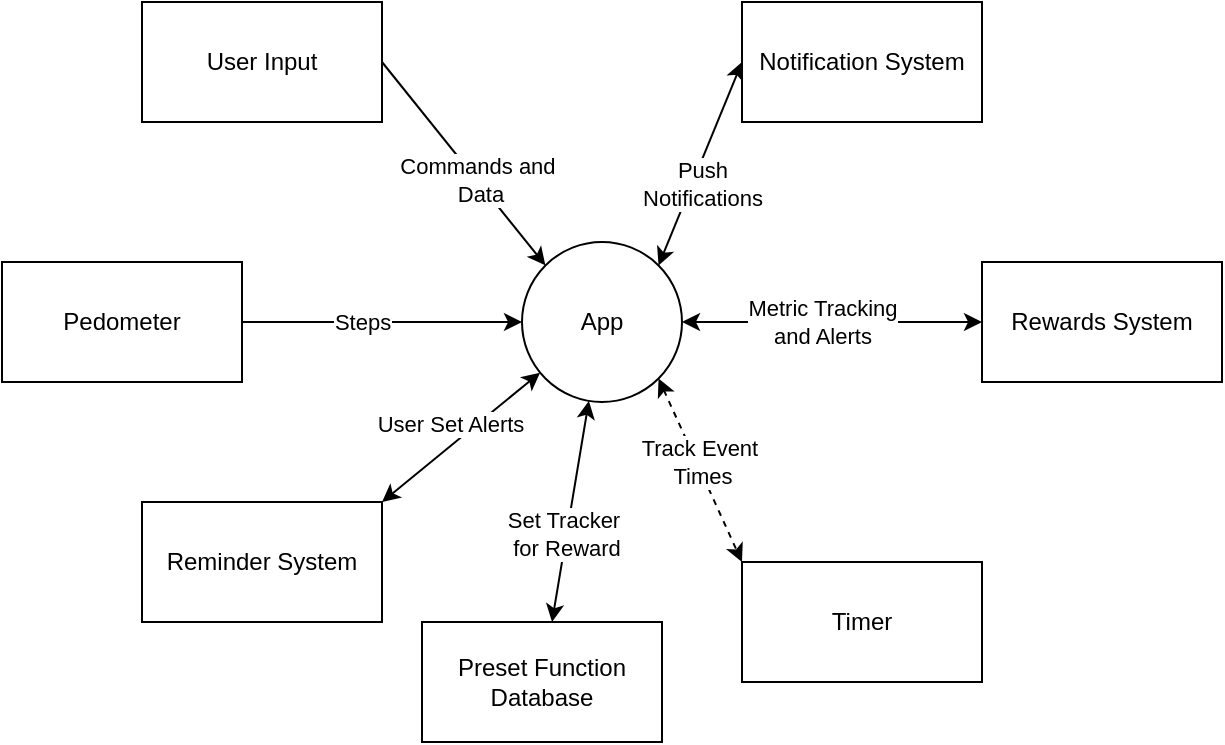 <mxfile version="20.4.0" type="device"><diagram id="74UZ-wtacq0IRgPx1WyE" name="Page-1"><mxGraphModel dx="1152" dy="634" grid="1" gridSize="10" guides="1" tooltips="1" connect="1" arrows="1" fold="1" page="1" pageScale="1" pageWidth="850" pageHeight="1100" math="0" shadow="0"><root><mxCell id="0"/><mxCell id="1" parent="0"/><mxCell id="CfLdou75Ug8f5V-_hfQt-14" style="edgeStyle=none;rounded=0;orthogonalLoop=1;jettySize=auto;html=1;exitX=1;exitY=0.5;exitDx=0;exitDy=0;entryX=0;entryY=0.5;entryDx=0;entryDy=0;startArrow=classic;startFill=1;" parent="1" source="CfLdou75Ug8f5V-_hfQt-1" target="CfLdou75Ug8f5V-_hfQt-4" edge="1"><mxGeometry relative="1" as="geometry"/></mxCell><mxCell id="CfLdou75Ug8f5V-_hfQt-20" value="Metric Tracking&lt;br&gt;and Alerts" style="edgeLabel;html=1;align=center;verticalAlign=middle;resizable=0;points=[];" parent="CfLdou75Ug8f5V-_hfQt-14" vertex="1" connectable="0"><mxGeometry x="0.701" y="-1" relative="1" as="geometry"><mxPoint x="-58" y="-1" as="offset"/></mxGeometry></mxCell><mxCell id="CfLdou75Ug8f5V-_hfQt-24" style="edgeStyle=none;rounded=0;orthogonalLoop=1;jettySize=auto;html=1;exitX=1;exitY=1;exitDx=0;exitDy=0;entryX=0;entryY=0;entryDx=0;entryDy=0;startArrow=classic;startFill=1;dashed=1;" parent="1" source="CfLdou75Ug8f5V-_hfQt-1" target="CfLdou75Ug8f5V-_hfQt-6" edge="1"><mxGeometry relative="1" as="geometry"/></mxCell><mxCell id="CfLdou75Ug8f5V-_hfQt-25" value="Track Event&amp;nbsp;&lt;br&gt;Times" style="edgeLabel;html=1;align=center;verticalAlign=middle;resizable=0;points=[];" parent="CfLdou75Ug8f5V-_hfQt-24" vertex="1" connectable="0"><mxGeometry x="-0.231" relative="1" as="geometry"><mxPoint x="6" y="6" as="offset"/></mxGeometry></mxCell><mxCell id="CfLdou75Ug8f5V-_hfQt-1" value="App" style="ellipse;whiteSpace=wrap;html=1;aspect=fixed;" parent="1" vertex="1"><mxGeometry x="380" y="260" width="80" height="80" as="geometry"/></mxCell><mxCell id="CfLdou75Ug8f5V-_hfQt-8" style="rounded=0;orthogonalLoop=1;jettySize=auto;html=1;exitX=1;exitY=0.5;exitDx=0;exitDy=0;entryX=0;entryY=0;entryDx=0;entryDy=0;" parent="1" source="CfLdou75Ug8f5V-_hfQt-2" target="CfLdou75Ug8f5V-_hfQt-1" edge="1"><mxGeometry relative="1" as="geometry"/></mxCell><mxCell id="CfLdou75Ug8f5V-_hfQt-9" value="Commands and&amp;nbsp;&lt;br&gt;Data" style="edgeLabel;html=1;align=center;verticalAlign=middle;resizable=0;points=[];" parent="CfLdou75Ug8f5V-_hfQt-8" vertex="1" connectable="0"><mxGeometry x="0.167" y="1" relative="1" as="geometry"><mxPoint as="offset"/></mxGeometry></mxCell><mxCell id="CfLdou75Ug8f5V-_hfQt-2" value="User Input" style="rounded=0;whiteSpace=wrap;html=1;" parent="1" vertex="1"><mxGeometry x="190" y="140" width="120" height="60" as="geometry"/></mxCell><mxCell id="CfLdou75Ug8f5V-_hfQt-10" style="edgeStyle=none;rounded=0;orthogonalLoop=1;jettySize=auto;html=1;exitX=0;exitY=0.5;exitDx=0;exitDy=0;entryX=1;entryY=0;entryDx=0;entryDy=0;startArrow=classic;startFill=1;" parent="1" source="CfLdou75Ug8f5V-_hfQt-3" target="CfLdou75Ug8f5V-_hfQt-1" edge="1"><mxGeometry relative="1" as="geometry"/></mxCell><mxCell id="CfLdou75Ug8f5V-_hfQt-19" value="Push&lt;br&gt;Notifications" style="edgeLabel;html=1;align=center;verticalAlign=middle;resizable=0;points=[];" parent="CfLdou75Ug8f5V-_hfQt-10" vertex="1" connectable="0"><mxGeometry x="-0.264" y="-4" relative="1" as="geometry"><mxPoint x="-1" y="25" as="offset"/></mxGeometry></mxCell><mxCell id="CfLdou75Ug8f5V-_hfQt-3" value="Notification System" style="rounded=0;whiteSpace=wrap;html=1;" parent="1" vertex="1"><mxGeometry x="490" y="140" width="120" height="60" as="geometry"/></mxCell><mxCell id="CfLdou75Ug8f5V-_hfQt-4" value="Rewards System" style="rounded=0;whiteSpace=wrap;html=1;" parent="1" vertex="1"><mxGeometry x="610" y="270" width="120" height="60" as="geometry"/></mxCell><mxCell id="CfLdou75Ug8f5V-_hfQt-11" style="edgeStyle=none;rounded=0;orthogonalLoop=1;jettySize=auto;html=1;exitX=1;exitY=0.5;exitDx=0;exitDy=0;entryX=0;entryY=0.5;entryDx=0;entryDy=0;" parent="1" source="CfLdou75Ug8f5V-_hfQt-5" target="CfLdou75Ug8f5V-_hfQt-1" edge="1"><mxGeometry relative="1" as="geometry"/></mxCell><mxCell id="CfLdou75Ug8f5V-_hfQt-12" value="Steps" style="edgeLabel;html=1;align=center;verticalAlign=middle;resizable=0;points=[];" parent="CfLdou75Ug8f5V-_hfQt-11" vertex="1" connectable="0"><mxGeometry x="-0.149" y="-4" relative="1" as="geometry"><mxPoint y="-4" as="offset"/></mxGeometry></mxCell><mxCell id="CfLdou75Ug8f5V-_hfQt-5" value="Pedometer" style="rounded=0;whiteSpace=wrap;html=1;" parent="1" vertex="1"><mxGeometry x="120" y="270" width="120" height="60" as="geometry"/></mxCell><mxCell id="CfLdou75Ug8f5V-_hfQt-6" value="Timer" style="rounded=0;whiteSpace=wrap;html=1;" parent="1" vertex="1"><mxGeometry x="490" y="420" width="120" height="60" as="geometry"/></mxCell><mxCell id="VqLGhXQoeO1IZqeRr_G--2" style="rounded=0;orthogonalLoop=1;jettySize=auto;html=1;exitX=1;exitY=0;exitDx=0;exitDy=0;startArrow=classic;startFill=1;" edge="1" parent="1" source="VqLGhXQoeO1IZqeRr_G--1" target="CfLdou75Ug8f5V-_hfQt-1"><mxGeometry relative="1" as="geometry"/></mxCell><mxCell id="VqLGhXQoeO1IZqeRr_G--3" value="User Set Alerts" style="edgeLabel;html=1;align=center;verticalAlign=middle;resizable=0;points=[];" vertex="1" connectable="0" parent="VqLGhXQoeO1IZqeRr_G--2"><mxGeometry x="0.461" y="1" relative="1" as="geometry"><mxPoint x="-23" y="9" as="offset"/></mxGeometry></mxCell><mxCell id="VqLGhXQoeO1IZqeRr_G--1" value="Reminder System" style="rounded=0;whiteSpace=wrap;html=1;" vertex="1" parent="1"><mxGeometry x="190" y="390" width="120" height="60" as="geometry"/></mxCell><mxCell id="VqLGhXQoeO1IZqeRr_G--5" value="" style="edgeStyle=none;rounded=0;orthogonalLoop=1;jettySize=auto;html=1;startArrow=classic;startFill=1;" edge="1" parent="1" source="VqLGhXQoeO1IZqeRr_G--4" target="CfLdou75Ug8f5V-_hfQt-1"><mxGeometry relative="1" as="geometry"/></mxCell><mxCell id="VqLGhXQoeO1IZqeRr_G--6" value="Set Tracker&amp;nbsp;&lt;br&gt;for Reward" style="edgeLabel;html=1;align=center;verticalAlign=middle;resizable=0;points=[];" vertex="1" connectable="0" parent="VqLGhXQoeO1IZqeRr_G--5"><mxGeometry x="-0.217" relative="1" as="geometry"><mxPoint y="-1" as="offset"/></mxGeometry></mxCell><mxCell id="VqLGhXQoeO1IZqeRr_G--4" value="Preset Function&lt;br&gt;Database" style="rounded=0;whiteSpace=wrap;html=1;" vertex="1" parent="1"><mxGeometry x="330" y="450" width="120" height="60" as="geometry"/></mxCell></root></mxGraphModel></diagram></mxfile>